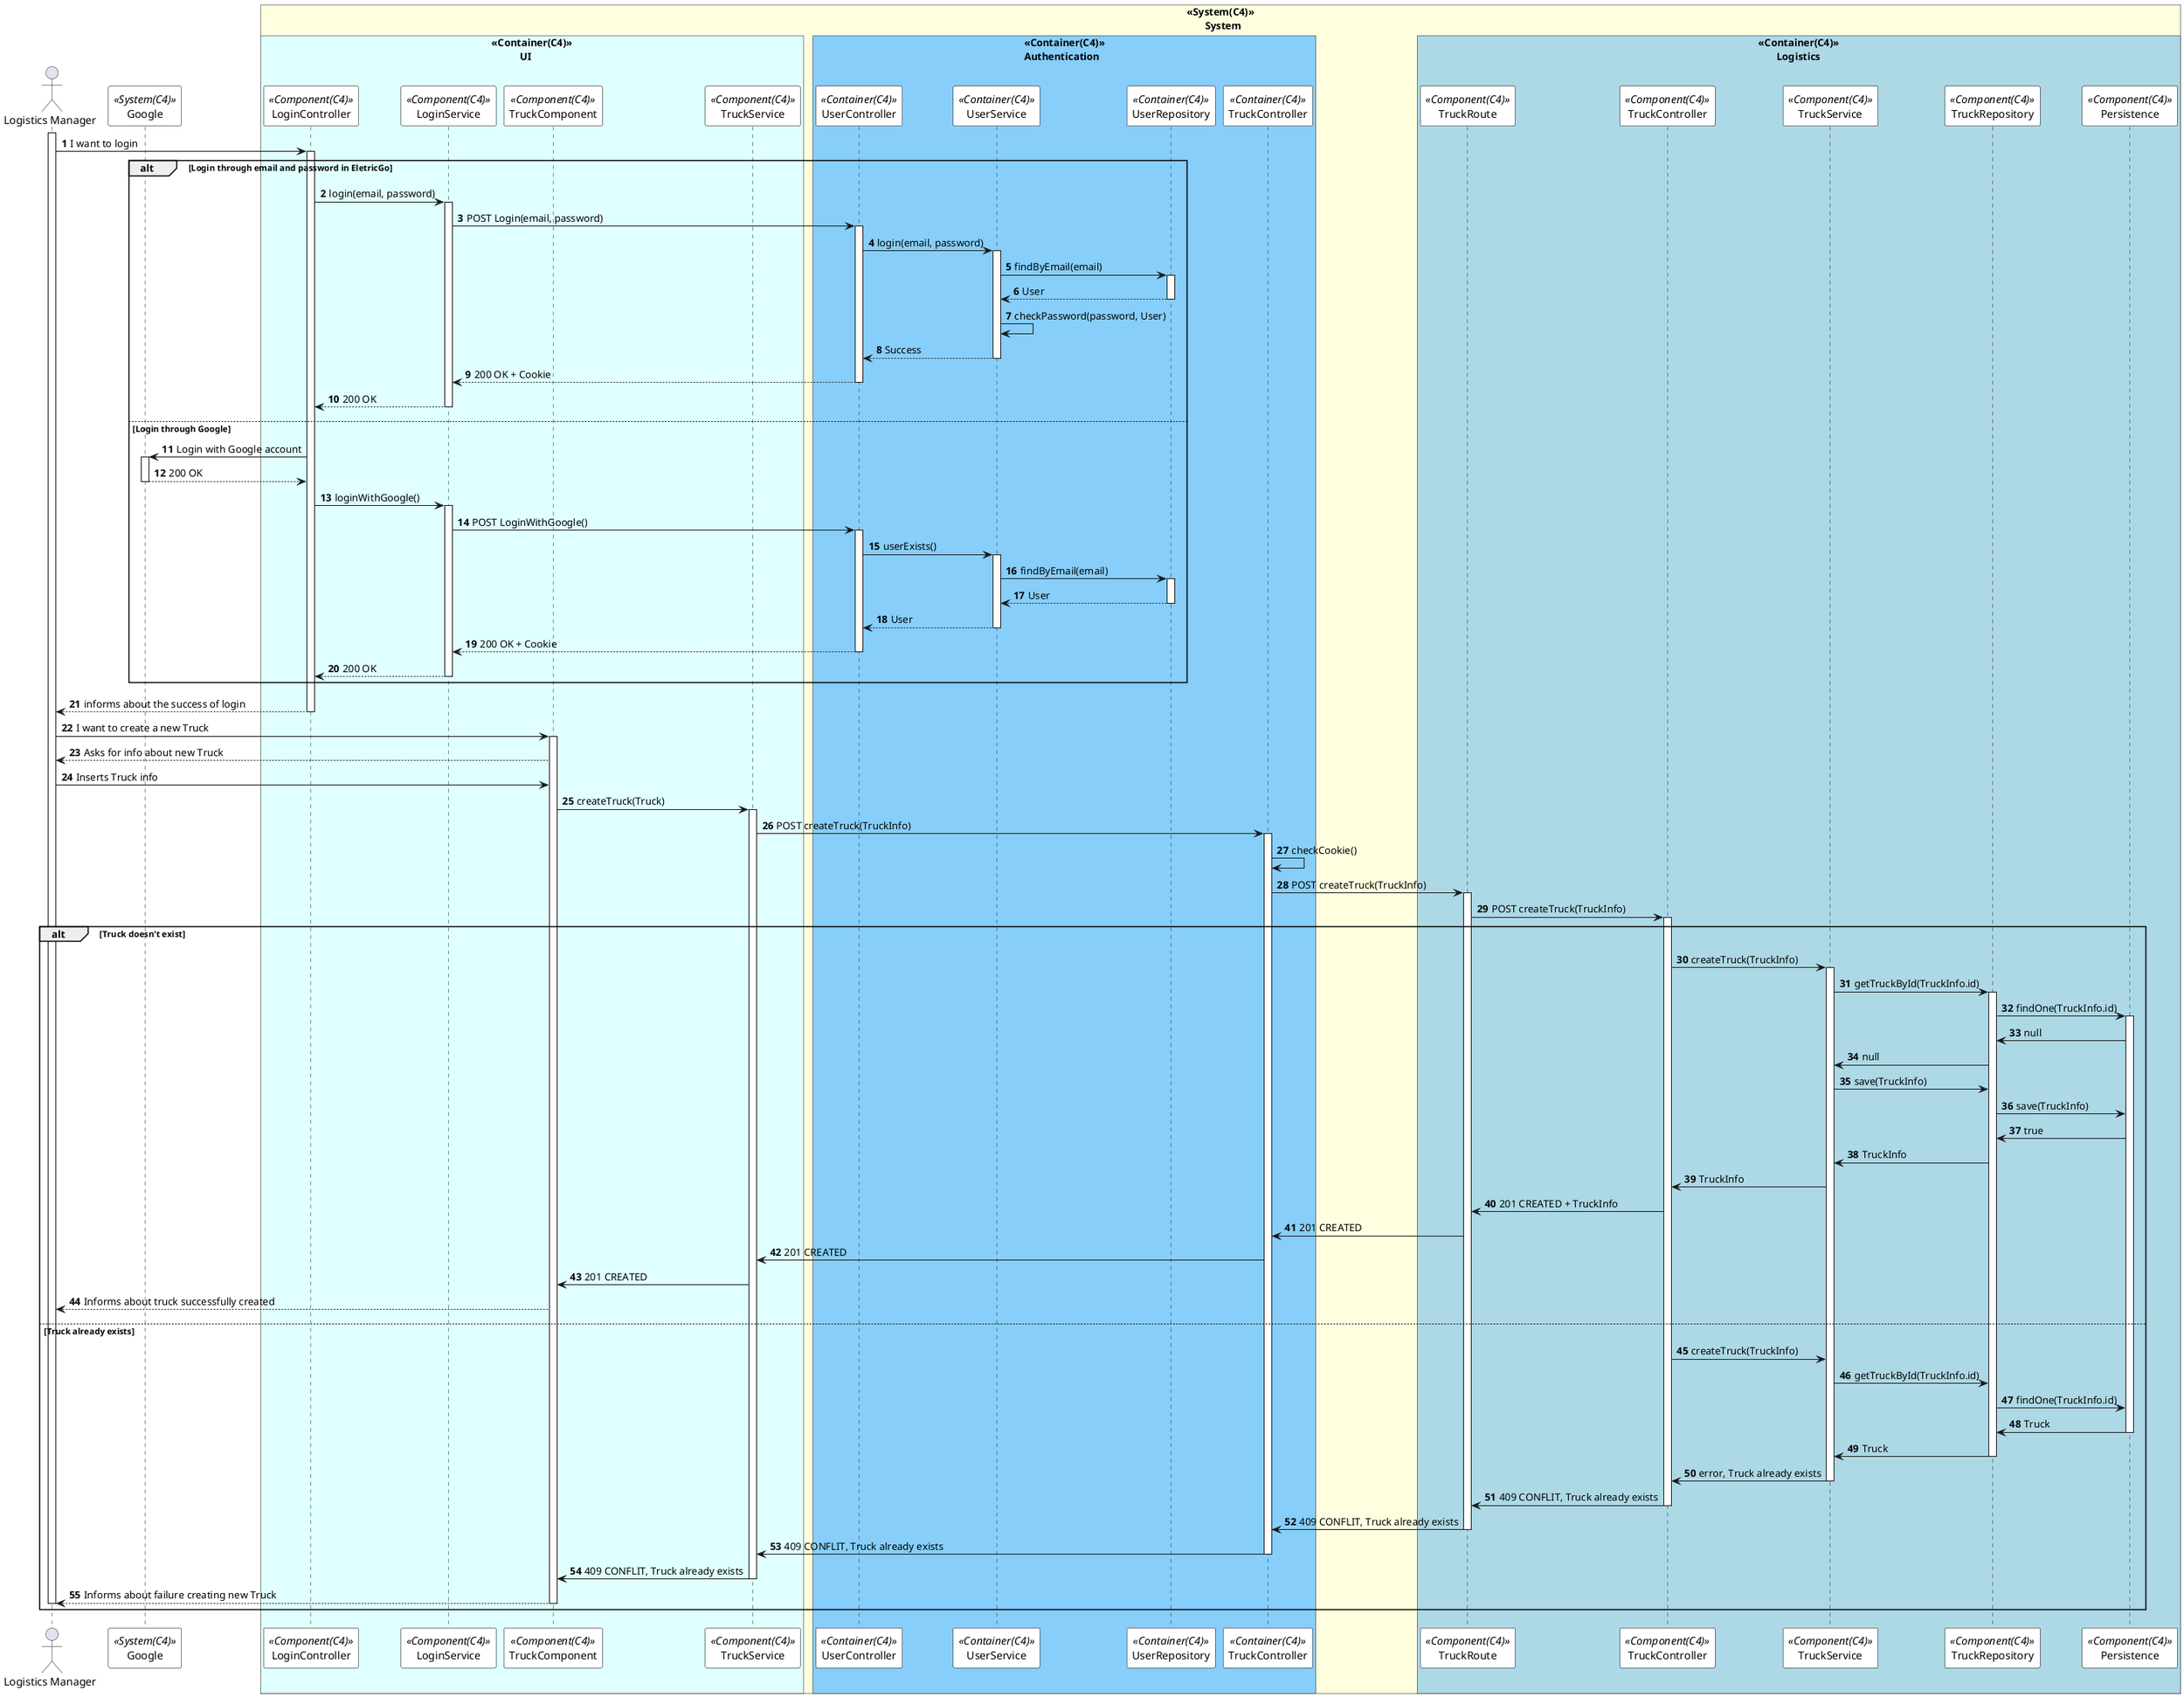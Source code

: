 @startuml createTruckSD

autonumber
!pragma teoz true

skinparam sequence {
ParticipantBorderColor black
ParticipantBackgroundColor white
}

actor "Logistics Manager" as manager

participant Google as Google <<System(C4)>>
box "<<System(C4)>>\n       System" #LightYellow
    box "<<Container(C4)>>\n           UI" #LightCyan
        
        participant LoginController as LoginC <<Component(C4)>>
        participant LoginService as LoginS <<Component(C4)>>
    
    
    
        participant TruckComponent as TruckC <<Component(C4)>>
        participant TruckService as TruckS <<Component(C4)>>
        

    end box

    box "<<Container(C4)>>\nAuthentication" #LightSkyBlue

        participant UserController as UserCTRL <<Container(C4)>> 
        participant UserService as UserServ <<Container(C4)>> 
        participant UserRepository as UserRepo <<Container(C4)>> 

        participant TruckController as TruckCTRL <<Container(C4)>>

    end box
    box "<<Container(C4)>>\n       Logistics" #LightBlue
        participant TruckRoute as Route <<Component(C4)>>
        participant TruckController as Controller <<Component(C4)>>
        participant TruckService as Service <<Component(C4)>>
        participant TruckRepository as Repository <<Component(C4)>>
        participant Persistence as Persistence <<Component(C4)>>
    end box

end box


activate manager
manager->LoginC: I want to login
activate LoginC

alt Login through email and password in EletricGo


    LoginC -> LoginS: login(email, password)
    activate LoginS
    LoginS -> UserCTRL: POST Login(email, password)
    activate UserCTRL

    UserCTRL -> UserServ: login(email, password)
    activate UserServ
    UserServ -> UserRepo: findByEmail(email)
    activate UserRepo
    UserRepo --> UserServ: User
    deactivate UserRepo
    UserServ -> UserServ: checkPassword(password, User)
    UserServ --> UserCTRL: Success
    deactivate UserServ


    UserCTRL --> LoginS: 200 OK + Cookie
    deactivate UserCTRL

    LoginS --> LoginC: 200 OK
    deactivate LoginS

else Login through Google

    LoginC -> Google: Login with Google account
    activate Google
    Google --> LoginC: 200 OK
    deactivate Google
    LoginC -> LoginS: loginWithGoogle()
    activate LoginS
    LoginS -> UserCTRL: POST LoginWithGoogle()
    activate UserCTRL
    UserCTRL -> UserServ: userExists()
    activate UserServ
    UserServ -> UserRepo: findByEmail(email)
    activate UserRepo
    UserRepo --> UserServ: User
    deactivate UserRepo
    UserServ --> UserCTRL: User
    deactivate UserServ
    UserCTRL --> LoginS: 200 OK + Cookie
    deactivate UserCTRL
    LoginS --> LoginC: 200 OK
    deactivate LoginS

    deactivate Google

end



LoginC --> manager: informs about the success of login
deactivate LoginC




manager -> TruckC: I want to create a new Truck
activate TruckC

TruckC --> manager: Asks for info about new Truck

manager ->TruckC: Inserts Truck info

TruckC -> TruckS: createTruck(Truck)
activate TruckS
TruckS -> TruckCTRL: POST createTruck(TruckInfo)
activate TruckCTRL
TruckCTRL -> TruckCTRL: checkCookie()

TruckCTRL -> Route: POST createTruck(TruckInfo)
activate Route
Route -> Controller: POST createTruck(TruckInfo)
activate Controller

alt Truck doesn't exist 

    Controller -> Service: createTruck(TruckInfo)
    activate Service

    Service -> Repository: getTruckById(TruckInfo.id)
    activate Repository

    Repository -> Persistence: findOne(TruckInfo.id)
    activate Persistence
    Persistence -> Repository: null
    Repository->Service: null

    Service -> Repository: save(TruckInfo)
    Repository -> Persistence:save(TruckInfo)
    Persistence->Repository: true
    Repository->Service: TruckInfo
    Service->Controller: TruckInfo
    Controller->Route: 201 CREATED + TruckInfo
    Route->TruckCTRL: 201 CREATED
    TruckCTRL->TruckS: 201 CREATED
    TruckS->TruckC: 201 CREATED
    TruckC-->manager: Informs about truck successfully created

else Truck already exists

    Controller -> Service: createTruck(TruckInfo)


    Service -> Repository: getTruckById(TruckInfo.id)


    Repository -> Persistence: findOne(TruckInfo.id)
    Persistence-> Repository: Truck
    deactivate Persistence
    Repository->Service: Truck
    deactivate Repository
    Service->Controller: error, Truck already exists
    deactivate Service
    Controller->Route: 409 CONFLIT, Truck already exists
    deactivate Controller
    Route->TruckCTRL: 409 CONFLIT, Truck already exists
    deactivate Route
    TruckCTRL->TruckS: 409 CONFLIT, Truck already exists
    deactivate TruckCTRL
    TruckS->TruckC: 409 CONFLIT, Truck already exists
    deactivate TruckS
    TruckC-->manager: Informs about failure creating new Truck
    deactivate TruckC
    deactivate manager

end
@enduml